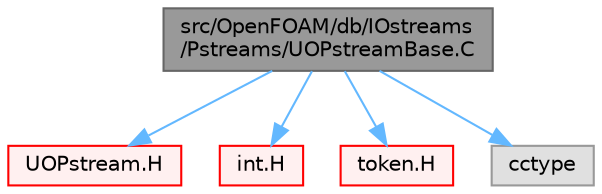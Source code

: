 digraph "src/OpenFOAM/db/IOstreams/Pstreams/UOPstreamBase.C"
{
 // LATEX_PDF_SIZE
  bgcolor="transparent";
  edge [fontname=Helvetica,fontsize=10,labelfontname=Helvetica,labelfontsize=10];
  node [fontname=Helvetica,fontsize=10,shape=box,height=0.2,width=0.4];
  Node1 [id="Node000001",label="src/OpenFOAM/db/IOstreams\l/Pstreams/UOPstreamBase.C",height=0.2,width=0.4,color="gray40", fillcolor="grey60", style="filled", fontcolor="black",tooltip=" "];
  Node1 -> Node2 [id="edge1_Node000001_Node000002",color="steelblue1",style="solid",tooltip=" "];
  Node2 [id="Node000002",label="UOPstream.H",height=0.2,width=0.4,color="red", fillcolor="#FFF0F0", style="filled",URL="$UOPstream_8H.html",tooltip=" "];
  Node1 -> Node30 [id="edge2_Node000001_Node000030",color="steelblue1",style="solid",tooltip=" "];
  Node30 [id="Node000030",label="int.H",height=0.2,width=0.4,color="red", fillcolor="#FFF0F0", style="filled",URL="$int_8H.html",tooltip="System signed integer."];
  Node1 -> Node125 [id="edge3_Node000001_Node000125",color="steelblue1",style="solid",tooltip=" "];
  Node125 [id="Node000125",label="token.H",height=0.2,width=0.4,color="red", fillcolor="#FFF0F0", style="filled",URL="$token_8H.html",tooltip=" "];
  Node1 -> Node146 [id="edge4_Node000001_Node000146",color="steelblue1",style="solid",tooltip=" "];
  Node146 [id="Node000146",label="cctype",height=0.2,width=0.4,color="grey60", fillcolor="#E0E0E0", style="filled",tooltip=" "];
}
